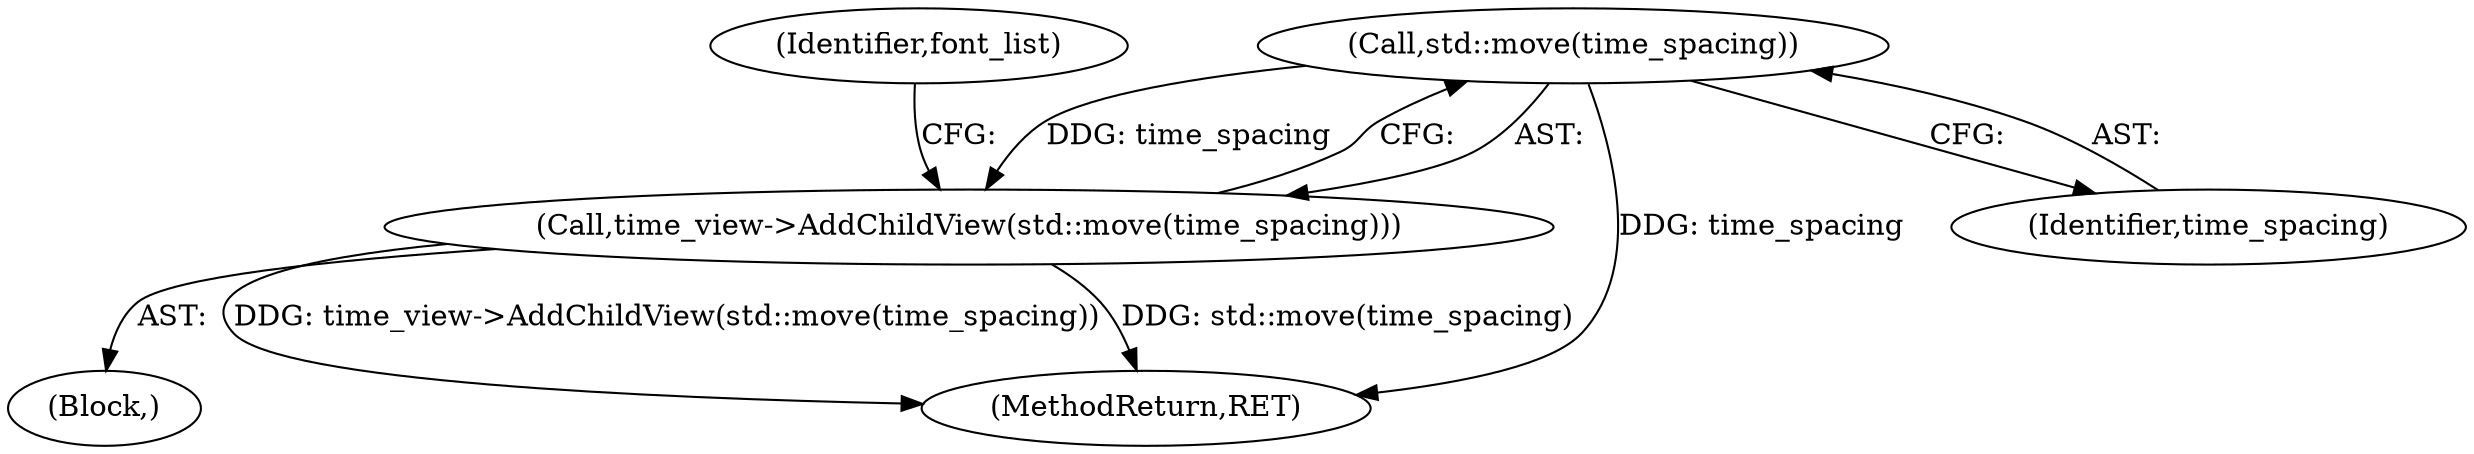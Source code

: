 digraph "0_Chrome_c25b198675380f713a56649c857b4367601d4a3d_8@API" {
"1000160" [label="(Call,std::move(time_spacing))"];
"1000159" [label="(Call,time_view->AddChildView(std::move(time_spacing)))"];
"1000176" [label="(MethodReturn,RET)"];
"1000159" [label="(Call,time_view->AddChildView(std::move(time_spacing)))"];
"1000160" [label="(Call,std::move(time_spacing))"];
"1000102" [label="(Block,)"];
"1000161" [label="(Identifier,time_spacing)"];
"1000163" [label="(Identifier,font_list)"];
"1000160" -> "1000159"  [label="AST: "];
"1000160" -> "1000161"  [label="CFG: "];
"1000161" -> "1000160"  [label="AST: "];
"1000159" -> "1000160"  [label="CFG: "];
"1000160" -> "1000176"  [label="DDG: time_spacing"];
"1000160" -> "1000159"  [label="DDG: time_spacing"];
"1000159" -> "1000102"  [label="AST: "];
"1000163" -> "1000159"  [label="CFG: "];
"1000159" -> "1000176"  [label="DDG: time_view->AddChildView(std::move(time_spacing))"];
"1000159" -> "1000176"  [label="DDG: std::move(time_spacing)"];
}
